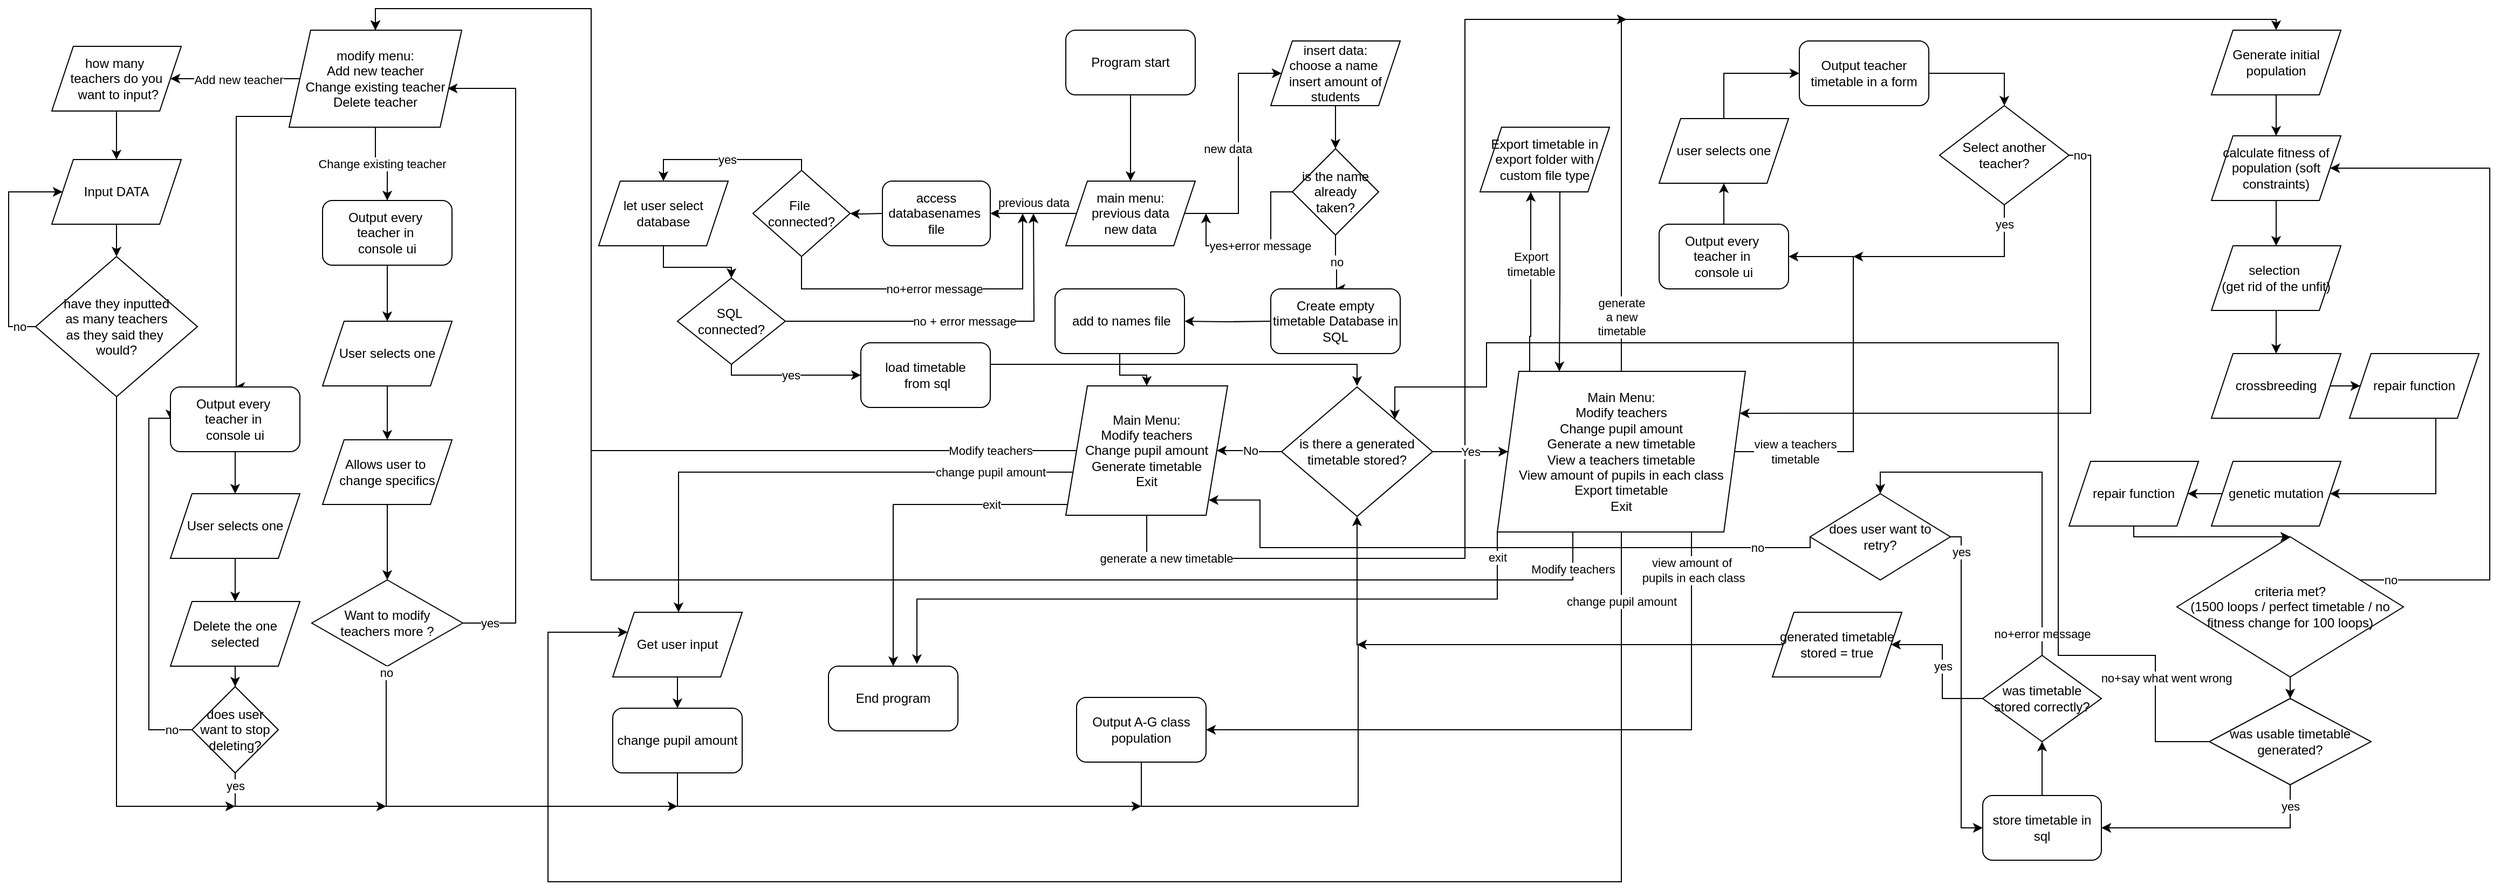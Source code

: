 <mxfile version="28.0.7">
  <diagram name="Page-1" id="5TjFJNbgtK6tRQX0CHqg">
    <mxGraphModel dx="3539" dy="1236" grid="1" gridSize="10" guides="1" tooltips="1" connect="1" arrows="1" fold="1" page="1" pageScale="1" pageWidth="827" pageHeight="1169" math="0" shadow="0">
      <root>
        <mxCell id="0" />
        <mxCell id="1" parent="0" />
        <mxCell id="_rqBkX1GEyzZLxkPlKRW-8" value="" style="edgeStyle=orthogonalEdgeStyle;rounded=0;orthogonalLoop=1;jettySize=auto;html=1;" parent="1" source="qPmPJSWQYSYvyi7kfRVx-1" target="qPmPJSWQYSYvyi7kfRVx-5" edge="1">
          <mxGeometry relative="1" as="geometry" />
        </mxCell>
        <mxCell id="qPmPJSWQYSYvyi7kfRVx-1" value="Program start" style="rounded=1;whiteSpace=wrap;html=1;" parent="1" vertex="1">
          <mxGeometry x="330" y="40" width="120" height="60" as="geometry" />
        </mxCell>
        <mxCell id="qPmPJSWQYSYvyi7kfRVx-8" value="previous data" style="edgeStyle=orthogonalEdgeStyle;rounded=0;orthogonalLoop=1;jettySize=auto;html=1;entryX=1;entryY=0.5;entryDx=0;entryDy=0;" parent="1" source="qPmPJSWQYSYvyi7kfRVx-5" edge="1">
          <mxGeometry y="-10" relative="1" as="geometry">
            <mxPoint as="offset" />
            <mxPoint x="260" y="210" as="targetPoint" />
          </mxGeometry>
        </mxCell>
        <mxCell id="_rqBkX1GEyzZLxkPlKRW-2" value="new data" style="edgeStyle=orthogonalEdgeStyle;rounded=0;orthogonalLoop=1;jettySize=auto;html=1;" parent="1" source="qPmPJSWQYSYvyi7kfRVx-5" target="_rqBkX1GEyzZLxkPlKRW-1" edge="1">
          <mxGeometry y="10" relative="1" as="geometry">
            <mxPoint as="offset" />
            <Array as="points">
              <mxPoint x="490" y="210" />
              <mxPoint x="490" y="80" />
            </Array>
          </mxGeometry>
        </mxCell>
        <mxCell id="qPmPJSWQYSYvyi7kfRVx-5" value="main menu:&lt;br&gt;previous data&lt;br&gt;new data" style="shape=parallelogram;perimeter=parallelogramPerimeter;whiteSpace=wrap;html=1;fixedSize=1;" parent="1" vertex="1">
          <mxGeometry x="330" y="180" width="120" height="60" as="geometry" />
        </mxCell>
        <mxCell id="qPmPJSWQYSYvyi7kfRVx-10" value="" style="edgeStyle=orthogonalEdgeStyle;rounded=0;orthogonalLoop=1;jettySize=auto;html=1;" parent="1" source="qPmPJSWQYSYvyi7kfRVx-7" target="qPmPJSWQYSYvyi7kfRVx-9" edge="1">
          <mxGeometry relative="1" as="geometry" />
        </mxCell>
        <mxCell id="qPmPJSWQYSYvyi7kfRVx-7" value="&lt;div&gt;let user select database&lt;/div&gt;" style="shape=parallelogram;perimeter=parallelogramPerimeter;whiteSpace=wrap;html=1;fixedSize=1;" parent="1" vertex="1">
          <mxGeometry x="-103" y="180" width="120" height="60" as="geometry" />
        </mxCell>
        <mxCell id="qPmPJSWQYSYvyi7kfRVx-16" value="no + error message" style="edgeStyle=orthogonalEdgeStyle;rounded=0;orthogonalLoop=1;jettySize=auto;html=1;" parent="1" source="qPmPJSWQYSYvyi7kfRVx-9" edge="1">
          <mxGeometry relative="1" as="geometry">
            <mxPoint x="300" y="210" as="targetPoint" />
          </mxGeometry>
        </mxCell>
        <mxCell id="qPmPJSWQYSYvyi7kfRVx-18" value="yes" style="edgeStyle=orthogonalEdgeStyle;rounded=0;orthogonalLoop=1;jettySize=auto;html=1;entryX=0;entryY=0.5;entryDx=0;entryDy=0;" parent="1" source="qPmPJSWQYSYvyi7kfRVx-9" target="_rqBkX1GEyzZLxkPlKRW-16" edge="1">
          <mxGeometry relative="1" as="geometry">
            <mxPoint x="-43" y="382" as="targetPoint" />
            <Array as="points">
              <mxPoint x="20" y="360" />
            </Array>
          </mxGeometry>
        </mxCell>
        <mxCell id="qPmPJSWQYSYvyi7kfRVx-9" value="SQL&amp;nbsp;&lt;div&gt;connected?&lt;/div&gt;" style="rhombus;whiteSpace=wrap;html=1;" parent="1" vertex="1">
          <mxGeometry x="-30" y="270" width="100" height="80" as="geometry" />
        </mxCell>
        <mxCell id="_rqBkX1GEyzZLxkPlKRW-7" style="edgeStyle=orthogonalEdgeStyle;rounded=0;orthogonalLoop=1;jettySize=auto;html=1;exitX=1;exitY=0.5;exitDx=0;exitDy=0;" parent="1" source="_rqBkX1GEyzZLxkPlKRW-16" edge="1">
          <mxGeometry relative="1" as="geometry">
            <mxPoint x="250" y="412" as="sourcePoint" />
            <mxPoint x="600" y="370" as="targetPoint" />
            <Array as="points">
              <mxPoint x="260" y="350" />
              <mxPoint x="600" y="350" />
            </Array>
          </mxGeometry>
        </mxCell>
        <mxCell id="_rqBkX1GEyzZLxkPlKRW-4" value="no" style="edgeStyle=orthogonalEdgeStyle;rounded=0;orthogonalLoop=1;jettySize=auto;html=1;entryX=0.5;entryY=0;entryDx=0;entryDy=0;" parent="1" source="e7MBx-RKfeoT1PmBK_qc-9" target="_rqBkX1GEyzZLxkPlKRW-13" edge="1">
          <mxGeometry relative="1" as="geometry">
            <mxPoint x="580" y="270" as="targetPoint" />
            <Array as="points">
              <mxPoint x="580" y="250" />
              <mxPoint x="581" y="280" />
            </Array>
          </mxGeometry>
        </mxCell>
        <mxCell id="_rqBkX1GEyzZLxkPlKRW-1" value="&lt;div&gt;insert data:&lt;/div&gt;choose a name&lt;span style=&quot;background-color: transparent; color: light-dark(rgb(0, 0, 0), rgb(255, 255, 255));&quot;&gt;&amp;nbsp;&lt;/span&gt;&lt;div&gt;&lt;span style=&quot;background-color: transparent; color: light-dark(rgb(0, 0, 0), rgb(255, 255, 255));&quot;&gt;insert amount of students&lt;/span&gt;&lt;/div&gt;" style="shape=parallelogram;perimeter=parallelogramPerimeter;whiteSpace=wrap;html=1;fixedSize=1;" parent="1" vertex="1">
          <mxGeometry x="520" y="50" width="120" height="60" as="geometry" />
        </mxCell>
        <mxCell id="_rqBkX1GEyzZLxkPlKRW-6" style="edgeStyle=orthogonalEdgeStyle;rounded=0;orthogonalLoop=1;jettySize=auto;html=1;entryX=0.5;entryY=0;entryDx=0;entryDy=0;" parent="1" source="e7MBx-RKfeoT1PmBK_qc-12" target="_rqBkX1GEyzZLxkPlKRW-5" edge="1">
          <mxGeometry relative="1" as="geometry">
            <mxPoint x="520" y="310" as="sourcePoint" />
          </mxGeometry>
        </mxCell>
        <mxCell id="QJsNYXhnwNITKUMt3Eq2-2" value="generate a new timetable" style="edgeStyle=orthogonalEdgeStyle;rounded=0;orthogonalLoop=1;jettySize=auto;html=1;" parent="1" source="_rqBkX1GEyzZLxkPlKRW-5" edge="1">
          <mxGeometry x="-0.882" relative="1" as="geometry">
            <Array as="points">
              <mxPoint x="405" y="530" />
              <mxPoint x="700" y="530" />
              <mxPoint x="700" y="30" />
            </Array>
            <mxPoint as="offset" />
            <mxPoint x="850" y="30" as="targetPoint" />
          </mxGeometry>
        </mxCell>
        <mxCell id="QJsNYXhnwNITKUMt3Eq2-20" value="exit" style="edgeStyle=orthogonalEdgeStyle;rounded=0;orthogonalLoop=1;jettySize=auto;html=1;entryX=0.5;entryY=0;entryDx=0;entryDy=0;" parent="1" source="_rqBkX1GEyzZLxkPlKRW-5" target="QJsNYXhnwNITKUMt3Eq2-19" edge="1">
          <mxGeometry x="-0.548" relative="1" as="geometry">
            <Array as="points">
              <mxPoint x="170" y="480" />
            </Array>
            <mxPoint as="offset" />
          </mxGeometry>
        </mxCell>
        <mxCell id="V8lAPqID9X0f5ABY0hI3-2" value="Modify teachers" style="edgeStyle=orthogonalEdgeStyle;rounded=0;orthogonalLoop=1;jettySize=auto;html=1;entryX=0.5;entryY=0;entryDx=0;entryDy=0;" parent="1" source="_rqBkX1GEyzZLxkPlKRW-5" target="V8lAPqID9X0f5ABY0hI3-1" edge="1">
          <mxGeometry x="-0.852" relative="1" as="geometry">
            <Array as="points">
              <mxPoint x="-110" y="430" />
              <mxPoint x="-110" y="20" />
              <mxPoint x="-310" y="20" />
            </Array>
            <mxPoint as="offset" />
          </mxGeometry>
        </mxCell>
        <mxCell id="9dXRt_jeTQlMgvSYc37Z-23" value="change pupil amount" style="edgeStyle=orthogonalEdgeStyle;rounded=0;orthogonalLoop=1;jettySize=auto;html=1;" edge="1" parent="1" source="_rqBkX1GEyzZLxkPlKRW-5" target="9dXRt_jeTQlMgvSYc37Z-24">
          <mxGeometry x="-0.691" relative="1" as="geometry">
            <mxPoint x="-30" y="610" as="targetPoint" />
            <Array as="points">
              <mxPoint x="-29" y="450" />
            </Array>
            <mxPoint as="offset" />
          </mxGeometry>
        </mxCell>
        <mxCell id="_rqBkX1GEyzZLxkPlKRW-5" value="Main Menu:&lt;br&gt;&lt;div&gt;&lt;span style=&quot;background-color: transparent; color: light-dark(rgb(0, 0, 0), rgb(255, 255, 255));&quot;&gt;Modify&amp;nbsp;&lt;/span&gt;teachers&lt;/div&gt;&lt;div&gt;&lt;span style=&quot;background-color: transparent; color: light-dark(rgb(0, 0, 0), rgb(255, 255, 255));&quot;&gt;Change pupil amount&lt;/span&gt;&lt;/div&gt;&lt;div&gt;&lt;div&gt;Generate timetable&lt;/div&gt;&lt;/div&gt;&lt;div&gt;Exit&lt;/div&gt;" style="shape=parallelogram;perimeter=parallelogramPerimeter;whiteSpace=wrap;html=1;fixedSize=1;" parent="1" vertex="1">
          <mxGeometry x="330" y="370" width="150" height="120" as="geometry" />
        </mxCell>
        <mxCell id="_rqBkX1GEyzZLxkPlKRW-10" value="No" style="edgeStyle=orthogonalEdgeStyle;rounded=0;orthogonalLoop=1;jettySize=auto;html=1;" parent="1" source="_rqBkX1GEyzZLxkPlKRW-9" target="_rqBkX1GEyzZLxkPlKRW-5" edge="1">
          <mxGeometry relative="1" as="geometry" />
        </mxCell>
        <mxCell id="_rqBkX1GEyzZLxkPlKRW-12" value="Yes" style="edgeStyle=orthogonalEdgeStyle;rounded=0;orthogonalLoop=1;jettySize=auto;html=1;" parent="1" source="_rqBkX1GEyzZLxkPlKRW-9" target="_rqBkX1GEyzZLxkPlKRW-11" edge="1">
          <mxGeometry relative="1" as="geometry" />
        </mxCell>
        <mxCell id="_rqBkX1GEyzZLxkPlKRW-9" value="is there a generated timetable stored?" style="rhombus;whiteSpace=wrap;html=1;" parent="1" vertex="1">
          <mxGeometry x="530" y="371" width="140" height="120" as="geometry" />
        </mxCell>
        <mxCell id="QJsNYXhnwNITKUMt3Eq2-1" value="generate&lt;div&gt;&amp;nbsp;a new&amp;nbsp;&lt;/div&gt;&lt;div&gt;timetable&lt;/div&gt;" style="edgeStyle=orthogonalEdgeStyle;rounded=0;orthogonalLoop=1;jettySize=auto;html=1;entryX=0.5;entryY=0;entryDx=0;entryDy=0;" parent="1" source="_rqBkX1GEyzZLxkPlKRW-11" target="fO54vMzoq-XSmd5Qjlf1-3" edge="1">
          <mxGeometry x="-0.89" relative="1" as="geometry">
            <Array as="points">
              <mxPoint x="845" y="30" />
              <mxPoint x="1452" y="30" />
            </Array>
            <mxPoint y="1" as="offset" />
            <mxPoint x="1570" y="20" as="targetPoint" />
          </mxGeometry>
        </mxCell>
        <mxCell id="V8lAPqID9X0f5ABY0hI3-3" value="Modify teachers" style="edgeStyle=orthogonalEdgeStyle;rounded=0;orthogonalLoop=1;jettySize=auto;html=1;entryX=0.5;entryY=0;entryDx=0;entryDy=0;" parent="1" source="_rqBkX1GEyzZLxkPlKRW-11" target="V8lAPqID9X0f5ABY0hI3-1" edge="1">
          <mxGeometry x="-0.96" relative="1" as="geometry">
            <Array as="points">
              <mxPoint x="800" y="550" />
              <mxPoint x="-110" y="550" />
              <mxPoint x="-110" y="20" />
              <mxPoint x="-310" y="20" />
            </Array>
            <mxPoint as="offset" />
          </mxGeometry>
        </mxCell>
        <mxCell id="9dXRt_jeTQlMgvSYc37Z-30" value="view a teachers&lt;div&gt;timetable&lt;/div&gt;" style="edgeStyle=orthogonalEdgeStyle;rounded=0;orthogonalLoop=1;jettySize=auto;html=1;entryX=1;entryY=0.5;entryDx=0;entryDy=0;" edge="1" parent="1" source="_rqBkX1GEyzZLxkPlKRW-11" target="9dXRt_jeTQlMgvSYc37Z-36">
          <mxGeometry x="-0.685" relative="1" as="geometry">
            <mxPoint x="990" y="251" as="targetPoint" />
            <Array as="points">
              <mxPoint x="1060" y="431" />
              <mxPoint x="1060" y="250" />
            </Array>
            <mxPoint as="offset" />
          </mxGeometry>
        </mxCell>
        <mxCell id="9dXRt_jeTQlMgvSYc37Z-47" value="view amount of&lt;div&gt;&amp;nbsp;pupils in each class&lt;/div&gt;" style="edgeStyle=orthogonalEdgeStyle;rounded=0;orthogonalLoop=1;jettySize=auto;html=1;entryX=1;entryY=0.5;entryDx=0;entryDy=0;" edge="1" parent="1" source="_rqBkX1GEyzZLxkPlKRW-11" target="9dXRt_jeTQlMgvSYc37Z-48">
          <mxGeometry x="-0.891" relative="1" as="geometry">
            <mxPoint x="400" y="670" as="targetPoint" />
            <Array as="points">
              <mxPoint x="910" y="689" />
            </Array>
            <mxPoint y="1" as="offset" />
          </mxGeometry>
        </mxCell>
        <mxCell id="9dXRt_jeTQlMgvSYc37Z-54" value="Export&lt;div&gt;timetable&lt;/div&gt;" style="edgeStyle=orthogonalEdgeStyle;rounded=0;orthogonalLoop=1;jettySize=auto;html=1;" edge="1" parent="1" source="_rqBkX1GEyzZLxkPlKRW-11" target="9dXRt_jeTQlMgvSYc37Z-55">
          <mxGeometry x="0.216" relative="1" as="geometry">
            <mxPoint x="760" y="290" as="targetPoint" />
            <Array as="points">
              <mxPoint x="760" y="324" />
              <mxPoint x="761" y="290" />
            </Array>
            <mxPoint y="1" as="offset" />
          </mxGeometry>
        </mxCell>
        <mxCell id="_rqBkX1GEyzZLxkPlKRW-11" value="Main Menu:&lt;br&gt;&lt;div&gt;&lt;span style=&quot;background-color: transparent; color: light-dark(rgb(0, 0, 0), rgb(255, 255, 255));&quot;&gt;Modify&amp;nbsp;&lt;/span&gt;teachers&lt;/div&gt;&lt;div&gt;Change pupil amount&lt;/div&gt;&lt;div&gt;Generate a new timetable&lt;/div&gt;&lt;div&gt;View a teachers timetable&lt;/div&gt;&lt;div&gt;View amount of pupils in each class&lt;/div&gt;&lt;div&gt;&lt;div&gt;Export timetable&lt;/div&gt;&lt;div&gt;&lt;span style=&quot;background-color: transparent; color: light-dark(rgb(0, 0, 0), rgb(255, 255, 255));&quot;&gt;Exit&lt;/span&gt;&lt;/div&gt;&lt;/div&gt;" style="shape=parallelogram;perimeter=parallelogramPerimeter;whiteSpace=wrap;html=1;fixedSize=1;" parent="1" vertex="1">
          <mxGeometry x="730" y="356.5" width="230" height="149" as="geometry" />
        </mxCell>
        <mxCell id="_rqBkX1GEyzZLxkPlKRW-13" value="&lt;div&gt;Create empty timetable Database in SQL&lt;/div&gt;" style="rounded=1;whiteSpace=wrap;html=1;" parent="1" vertex="1">
          <mxGeometry x="520" y="280" width="120" height="60" as="geometry" />
        </mxCell>
        <mxCell id="_rqBkX1GEyzZLxkPlKRW-16" value="&lt;div&gt;load timetable&lt;/div&gt;&lt;div&gt;&amp;nbsp;from sql&lt;/div&gt;" style="rounded=1;whiteSpace=wrap;html=1;" parent="1" vertex="1">
          <mxGeometry x="140" y="330" width="120" height="60" as="geometry" />
        </mxCell>
        <mxCell id="fO54vMzoq-XSmd5Qjlf1-5" value="" style="edgeStyle=orthogonalEdgeStyle;rounded=0;orthogonalLoop=1;jettySize=auto;html=1;" parent="1" source="fO54vMzoq-XSmd5Qjlf1-3" target="fO54vMzoq-XSmd5Qjlf1-4" edge="1">
          <mxGeometry relative="1" as="geometry" />
        </mxCell>
        <mxCell id="fO54vMzoq-XSmd5Qjlf1-3" value="Generate initial population" style="shape=parallelogram;perimeter=parallelogramPerimeter;whiteSpace=wrap;html=1;fixedSize=1;" parent="1" vertex="1">
          <mxGeometry x="1392" y="40" width="120" height="60" as="geometry" />
        </mxCell>
        <mxCell id="fO54vMzoq-XSmd5Qjlf1-7" value="" style="edgeStyle=orthogonalEdgeStyle;rounded=0;orthogonalLoop=1;jettySize=auto;html=1;" parent="1" source="fO54vMzoq-XSmd5Qjlf1-4" target="fO54vMzoq-XSmd5Qjlf1-6" edge="1">
          <mxGeometry relative="1" as="geometry" />
        </mxCell>
        <mxCell id="fO54vMzoq-XSmd5Qjlf1-4" value="calculate fitness of population (soft constraints)" style="shape=parallelogram;perimeter=parallelogramPerimeter;whiteSpace=wrap;html=1;fixedSize=1;" parent="1" vertex="1">
          <mxGeometry x="1392" y="138" width="120" height="60" as="geometry" />
        </mxCell>
        <mxCell id="fO54vMzoq-XSmd5Qjlf1-9" value="" style="edgeStyle=orthogonalEdgeStyle;rounded=0;orthogonalLoop=1;jettySize=auto;html=1;" parent="1" source="fO54vMzoq-XSmd5Qjlf1-6" target="fO54vMzoq-XSmd5Qjlf1-8" edge="1">
          <mxGeometry relative="1" as="geometry" />
        </mxCell>
        <mxCell id="fO54vMzoq-XSmd5Qjlf1-6" value="selection&amp;nbsp;&lt;div&gt;(get rid of the unfit)&lt;/div&gt;" style="shape=parallelogram;perimeter=parallelogramPerimeter;whiteSpace=wrap;html=1;fixedSize=1;" parent="1" vertex="1">
          <mxGeometry x="1392" y="240" width="120" height="60" as="geometry" />
        </mxCell>
        <mxCell id="yWH5YEIk07C5A7a1uGac-2" value="" style="edgeStyle=orthogonalEdgeStyle;rounded=0;orthogonalLoop=1;jettySize=auto;html=1;" parent="1" source="fO54vMzoq-XSmd5Qjlf1-8" target="yWH5YEIk07C5A7a1uGac-1" edge="1">
          <mxGeometry relative="1" as="geometry" />
        </mxCell>
        <mxCell id="fO54vMzoq-XSmd5Qjlf1-8" value="crossbreeding" style="shape=parallelogram;perimeter=parallelogramPerimeter;whiteSpace=wrap;html=1;fixedSize=1;" parent="1" vertex="1">
          <mxGeometry x="1392" y="340" width="120" height="60" as="geometry" />
        </mxCell>
        <mxCell id="yWH5YEIk07C5A7a1uGac-6" style="edgeStyle=orthogonalEdgeStyle;rounded=0;orthogonalLoop=1;jettySize=auto;html=1;entryX=1;entryY=0.5;entryDx=0;entryDy=0;" parent="1" source="yWH5YEIk07C5A7a1uGac-1" target="yWH5YEIk07C5A7a1uGac-3" edge="1">
          <mxGeometry relative="1" as="geometry">
            <Array as="points">
              <mxPoint x="1600" y="470" />
            </Array>
          </mxGeometry>
        </mxCell>
        <mxCell id="yWH5YEIk07C5A7a1uGac-1" value="repair function" style="shape=parallelogram;perimeter=parallelogramPerimeter;whiteSpace=wrap;html=1;fixedSize=1;" parent="1" vertex="1">
          <mxGeometry x="1520" y="340" width="120" height="60" as="geometry" />
        </mxCell>
        <mxCell id="yWH5YEIk07C5A7a1uGac-8" value="" style="edgeStyle=orthogonalEdgeStyle;rounded=0;orthogonalLoop=1;jettySize=auto;html=1;" parent="1" source="yWH5YEIk07C5A7a1uGac-3" target="yWH5YEIk07C5A7a1uGac-7" edge="1">
          <mxGeometry relative="1" as="geometry" />
        </mxCell>
        <mxCell id="yWH5YEIk07C5A7a1uGac-3" value="genetic mutation" style="shape=parallelogram;perimeter=parallelogramPerimeter;whiteSpace=wrap;html=1;fixedSize=1;" parent="1" vertex="1">
          <mxGeometry x="1392" y="440" width="120" height="60" as="geometry" />
        </mxCell>
        <mxCell id="yWH5YEIk07C5A7a1uGac-10" style="edgeStyle=orthogonalEdgeStyle;rounded=0;orthogonalLoop=1;jettySize=auto;html=1;entryX=0.5;entryY=0;entryDx=0;entryDy=0;" parent="1" source="yWH5YEIk07C5A7a1uGac-7" target="yWH5YEIk07C5A7a1uGac-9" edge="1">
          <mxGeometry relative="1" as="geometry">
            <Array as="points">
              <mxPoint x="1320" y="510" />
            </Array>
          </mxGeometry>
        </mxCell>
        <mxCell id="yWH5YEIk07C5A7a1uGac-7" value="repair function" style="shape=parallelogram;perimeter=parallelogramPerimeter;whiteSpace=wrap;html=1;fixedSize=1;" parent="1" vertex="1">
          <mxGeometry x="1260" y="440" width="120" height="60" as="geometry" />
        </mxCell>
        <mxCell id="yWH5YEIk07C5A7a1uGac-11" value="no" style="edgeStyle=orthogonalEdgeStyle;rounded=0;orthogonalLoop=1;jettySize=auto;html=1;entryX=1;entryY=0.5;entryDx=0;entryDy=0;" parent="1" source="yWH5YEIk07C5A7a1uGac-9" target="fO54vMzoq-XSmd5Qjlf1-4" edge="1">
          <mxGeometry x="-0.912" relative="1" as="geometry">
            <mxPoint x="1580" y="180" as="targetPoint" />
            <Array as="points">
              <mxPoint x="1650" y="550" />
              <mxPoint x="1650" y="168" />
            </Array>
            <mxPoint as="offset" />
          </mxGeometry>
        </mxCell>
        <mxCell id="e7MBx-RKfeoT1PmBK_qc-15" value="" style="edgeStyle=orthogonalEdgeStyle;rounded=0;orthogonalLoop=1;jettySize=auto;html=1;" parent="1" source="yWH5YEIk07C5A7a1uGac-9" target="e7MBx-RKfeoT1PmBK_qc-14" edge="1">
          <mxGeometry relative="1" as="geometry" />
        </mxCell>
        <mxCell id="yWH5YEIk07C5A7a1uGac-9" value="criteria met?&lt;div&gt;(1500 loops / perfect timetable / no fitness change for 100 loops)&lt;/div&gt;" style="rhombus;whiteSpace=wrap;html=1;" parent="1" vertex="1">
          <mxGeometry x="1360" y="510" width="210" height="130" as="geometry" />
        </mxCell>
        <mxCell id="QJsNYXhnwNITKUMt3Eq2-6" value="" style="edgeStyle=orthogonalEdgeStyle;rounded=0;orthogonalLoop=1;jettySize=auto;html=1;exitX=0.5;exitY=0;exitDx=0;exitDy=0;" parent="1" source="e7MBx-RKfeoT1PmBK_qc-21" target="QJsNYXhnwNITKUMt3Eq2-5" edge="1">
          <mxGeometry relative="1" as="geometry">
            <mxPoint x="1235" y="750" as="sourcePoint" />
          </mxGeometry>
        </mxCell>
        <mxCell id="QJsNYXhnwNITKUMt3Eq2-10" value="yes" style="edgeStyle=orthogonalEdgeStyle;rounded=0;orthogonalLoop=1;jettySize=auto;html=1;" parent="1" source="QJsNYXhnwNITKUMt3Eq2-5" target="QJsNYXhnwNITKUMt3Eq2-9" edge="1">
          <mxGeometry relative="1" as="geometry" />
        </mxCell>
        <mxCell id="QJsNYXhnwNITKUMt3Eq2-17" value="no+error message" style="edgeStyle=orthogonalEdgeStyle;rounded=0;orthogonalLoop=1;jettySize=auto;html=1;entryX=0.5;entryY=0;entryDx=0;entryDy=0;" parent="1" source="QJsNYXhnwNITKUMt3Eq2-5" target="QJsNYXhnwNITKUMt3Eq2-13" edge="1">
          <mxGeometry x="-0.882" relative="1" as="geometry">
            <Array as="points">
              <mxPoint x="1235" y="450" />
              <mxPoint x="1085" y="450" />
            </Array>
            <mxPoint as="offset" />
          </mxGeometry>
        </mxCell>
        <mxCell id="QJsNYXhnwNITKUMt3Eq2-5" value="was timetable stored correctly?" style="rhombus;whiteSpace=wrap;html=1;" parent="1" vertex="1">
          <mxGeometry x="1180" y="620" width="110" height="80" as="geometry" />
        </mxCell>
        <mxCell id="QJsNYXhnwNITKUMt3Eq2-11" style="edgeStyle=orthogonalEdgeStyle;rounded=0;orthogonalLoop=1;jettySize=auto;html=1;entryX=0.5;entryY=1;entryDx=0;entryDy=0;" parent="1" source="QJsNYXhnwNITKUMt3Eq2-9" target="_rqBkX1GEyzZLxkPlKRW-9" edge="1">
          <mxGeometry relative="1" as="geometry" />
        </mxCell>
        <mxCell id="QJsNYXhnwNITKUMt3Eq2-9" value="generated timetable stored = true" style="shape=parallelogram;perimeter=parallelogramPerimeter;whiteSpace=wrap;html=1;fixedSize=1;" parent="1" vertex="1">
          <mxGeometry x="985" y="580" width="120" height="60" as="geometry" />
        </mxCell>
        <mxCell id="QJsNYXhnwNITKUMt3Eq2-13" value="does user want to retry?" style="rhombus;whiteSpace=wrap;html=1;" parent="1" vertex="1">
          <mxGeometry x="1020" y="470" width="130" height="80" as="geometry" />
        </mxCell>
        <mxCell id="QJsNYXhnwNITKUMt3Eq2-15" value="yes" style="edgeStyle=orthogonalEdgeStyle;rounded=0;orthogonalLoop=1;jettySize=auto;html=1;entryX=0;entryY=0.5;entryDx=0;entryDy=0;" parent="1" source="QJsNYXhnwNITKUMt3Eq2-13" target="e7MBx-RKfeoT1PmBK_qc-21" edge="1">
          <mxGeometry x="-0.841" relative="1" as="geometry">
            <Array as="points">
              <mxPoint x="1160" y="510" />
              <mxPoint x="1160" y="780" />
            </Array>
            <mxPoint as="offset" />
            <mxPoint x="1185" y="780" as="targetPoint" />
          </mxGeometry>
        </mxCell>
        <mxCell id="QJsNYXhnwNITKUMt3Eq2-18" value="no" style="edgeStyle=orthogonalEdgeStyle;rounded=0;orthogonalLoop=1;jettySize=auto;html=1;entryX=1;entryY=1;entryDx=0;entryDy=0;" parent="1" target="_rqBkX1GEyzZLxkPlKRW-5" edge="1">
          <mxGeometry x="-0.806" relative="1" as="geometry">
            <mxPoint x="1020" y="510" as="sourcePoint" />
            <mxPoint x="460.0" y="466.0" as="targetPoint" />
            <Array as="points">
              <mxPoint x="1020" y="520" />
              <mxPoint x="510" y="520" />
              <mxPoint x="510" y="476" />
            </Array>
            <mxPoint as="offset" />
          </mxGeometry>
        </mxCell>
        <mxCell id="QJsNYXhnwNITKUMt3Eq2-19" value="End program" style="rounded=1;whiteSpace=wrap;html=1;" parent="1" vertex="1">
          <mxGeometry x="110" y="630" width="120" height="60" as="geometry" />
        </mxCell>
        <mxCell id="QJsNYXhnwNITKUMt3Eq2-21" value="exit" style="edgeStyle=orthogonalEdgeStyle;rounded=0;orthogonalLoop=1;jettySize=auto;html=1;entryX=0.683;entryY=-0.033;entryDx=0;entryDy=0;entryPerimeter=0;exitX=0;exitY=1;exitDx=0;exitDy=0;" parent="1" source="_rqBkX1GEyzZLxkPlKRW-11" target="QJsNYXhnwNITKUMt3Eq2-19" edge="1">
          <mxGeometry x="-0.931" relative="1" as="geometry">
            <mxPoint as="offset" />
          </mxGeometry>
        </mxCell>
        <mxCell id="e7MBx-RKfeoT1PmBK_qc-3" value="" style="edgeStyle=orthogonalEdgeStyle;rounded=0;orthogonalLoop=1;jettySize=auto;html=1;" parent="1" target="e7MBx-RKfeoT1PmBK_qc-2" edge="1">
          <mxGeometry relative="1" as="geometry">
            <mxPoint x="160" y="210" as="sourcePoint" />
          </mxGeometry>
        </mxCell>
        <mxCell id="e7MBx-RKfeoT1PmBK_qc-4" value="yes" style="edgeStyle=orthogonalEdgeStyle;rounded=0;orthogonalLoop=1;jettySize=auto;html=1;entryX=0.5;entryY=0;entryDx=0;entryDy=0;" parent="1" source="e7MBx-RKfeoT1PmBK_qc-2" target="qPmPJSWQYSYvyi7kfRVx-7" edge="1">
          <mxGeometry relative="1" as="geometry">
            <Array as="points">
              <mxPoint x="85" y="160" />
              <mxPoint x="-43" y="160" />
            </Array>
          </mxGeometry>
        </mxCell>
        <mxCell id="e7MBx-RKfeoT1PmBK_qc-5" value="no+error message" style="edgeStyle=orthogonalEdgeStyle;rounded=0;orthogonalLoop=1;jettySize=auto;html=1;" parent="1" source="e7MBx-RKfeoT1PmBK_qc-2" edge="1">
          <mxGeometry relative="1" as="geometry">
            <mxPoint x="290" y="210" as="targetPoint" />
            <Array as="points">
              <mxPoint x="85" y="280" />
              <mxPoint x="290" y="280" />
            </Array>
          </mxGeometry>
        </mxCell>
        <mxCell id="e7MBx-RKfeoT1PmBK_qc-2" value="File&amp;nbsp;&lt;div&gt;connected?&lt;/div&gt;" style="rhombus;whiteSpace=wrap;html=1;" parent="1" vertex="1">
          <mxGeometry x="40" y="170" width="90" height="80" as="geometry" />
        </mxCell>
        <mxCell id="e7MBx-RKfeoT1PmBK_qc-8" value="access databasenames&amp;nbsp;&lt;div&gt;file&lt;/div&gt;" style="rounded=1;whiteSpace=wrap;html=1;" parent="1" vertex="1">
          <mxGeometry x="160" y="180" width="100" height="60" as="geometry" />
        </mxCell>
        <mxCell id="e7MBx-RKfeoT1PmBK_qc-10" value="" style="edgeStyle=orthogonalEdgeStyle;rounded=0;orthogonalLoop=1;jettySize=auto;html=1;" parent="1" source="_rqBkX1GEyzZLxkPlKRW-1" target="e7MBx-RKfeoT1PmBK_qc-9" edge="1">
          <mxGeometry relative="1" as="geometry">
            <mxPoint x="580" y="270" as="targetPoint" />
            <mxPoint x="580" y="110" as="sourcePoint" />
          </mxGeometry>
        </mxCell>
        <mxCell id="e7MBx-RKfeoT1PmBK_qc-11" value="yes+error message" style="edgeStyle=orthogonalEdgeStyle;rounded=0;orthogonalLoop=1;jettySize=auto;html=1;" parent="1" source="e7MBx-RKfeoT1PmBK_qc-9" edge="1">
          <mxGeometry relative="1" as="geometry">
            <mxPoint x="460" y="210" as="targetPoint" />
            <Array as="points">
              <mxPoint x="520" y="190" />
              <mxPoint x="520" y="240" />
              <mxPoint x="460" y="240" />
            </Array>
          </mxGeometry>
        </mxCell>
        <mxCell id="e7MBx-RKfeoT1PmBK_qc-9" value="is the name already taken?" style="rhombus;whiteSpace=wrap;html=1;" parent="1" vertex="1">
          <mxGeometry x="540" y="150" width="80" height="80" as="geometry" />
        </mxCell>
        <mxCell id="e7MBx-RKfeoT1PmBK_qc-13" value="" style="edgeStyle=orthogonalEdgeStyle;rounded=0;orthogonalLoop=1;jettySize=auto;html=1;entryX=1;entryY=0.5;entryDx=0;entryDy=0;" parent="1" target="e7MBx-RKfeoT1PmBK_qc-12" edge="1">
          <mxGeometry relative="1" as="geometry">
            <mxPoint x="520" y="310" as="sourcePoint" />
            <mxPoint x="405" y="370" as="targetPoint" />
          </mxGeometry>
        </mxCell>
        <mxCell id="e7MBx-RKfeoT1PmBK_qc-12" value="&amp;nbsp;add to names file" style="rounded=1;whiteSpace=wrap;html=1;" parent="1" vertex="1">
          <mxGeometry x="320" y="280" width="120" height="60" as="geometry" />
        </mxCell>
        <mxCell id="e7MBx-RKfeoT1PmBK_qc-16" value="yes" style="edgeStyle=orthogonalEdgeStyle;rounded=0;orthogonalLoop=1;jettySize=auto;html=1;entryX=1;entryY=0.5;entryDx=0;entryDy=0;" parent="1" source="e7MBx-RKfeoT1PmBK_qc-14" target="e7MBx-RKfeoT1PmBK_qc-21" edge="1">
          <mxGeometry x="-0.818" relative="1" as="geometry">
            <mxPoint x="1285" y="780" as="targetPoint" />
            <Array as="points">
              <mxPoint x="1465" y="780" />
            </Array>
            <mxPoint as="offset" />
          </mxGeometry>
        </mxCell>
        <mxCell id="e7MBx-RKfeoT1PmBK_qc-17" style="edgeStyle=orthogonalEdgeStyle;rounded=0;orthogonalLoop=1;jettySize=auto;html=1;entryX=1;entryY=0;entryDx=0;entryDy=0;" parent="1" source="e7MBx-RKfeoT1PmBK_qc-14" target="_rqBkX1GEyzZLxkPlKRW-9" edge="1">
          <mxGeometry relative="1" as="geometry">
            <mxPoint x="952" y="420" as="targetPoint" />
            <Array as="points">
              <mxPoint x="1340" y="700" />
              <mxPoint x="1340" y="620" />
              <mxPoint x="1250" y="620" />
              <mxPoint x="1250" y="330" />
              <mxPoint x="720" y="330" />
              <mxPoint x="720" y="371" />
              <mxPoint x="635" y="371" />
            </Array>
          </mxGeometry>
        </mxCell>
        <mxCell id="e7MBx-RKfeoT1PmBK_qc-20" value="no+say what went wrong" style="edgeLabel;html=1;align=center;verticalAlign=middle;resizable=0;points=[];" parent="e7MBx-RKfeoT1PmBK_qc-17" vertex="1" connectable="0">
          <mxGeometry x="-0.804" y="2" relative="1" as="geometry">
            <mxPoint x="12" y="8" as="offset" />
          </mxGeometry>
        </mxCell>
        <mxCell id="e7MBx-RKfeoT1PmBK_qc-14" value="was usable timetable generated?" style="rhombus;whiteSpace=wrap;html=1;" parent="1" vertex="1">
          <mxGeometry x="1390" y="660" width="150" height="80" as="geometry" />
        </mxCell>
        <mxCell id="e7MBx-RKfeoT1PmBK_qc-21" value="store timetable in sql" style="rounded=1;whiteSpace=wrap;html=1;" parent="1" vertex="1">
          <mxGeometry x="1180" y="750" width="110" height="60" as="geometry" />
        </mxCell>
        <mxCell id="V8lAPqID9X0f5ABY0hI3-5" value="" style="edgeStyle=orthogonalEdgeStyle;rounded=0;orthogonalLoop=1;jettySize=auto;html=1;" parent="1" source="9dXRt_jeTQlMgvSYc37Z-2" target="V8lAPqID9X0f5ABY0hI3-4" edge="1">
          <mxGeometry x="0.429" relative="1" as="geometry">
            <mxPoint as="offset" />
          </mxGeometry>
        </mxCell>
        <mxCell id="V8lAPqID9X0f5ABY0hI3-7" value="Change existing teacher" style="edgeStyle=orthogonalEdgeStyle;rounded=0;orthogonalLoop=1;jettySize=auto;html=1;entryX=0.5;entryY=0;entryDx=0;entryDy=0;" parent="1" source="V8lAPqID9X0f5ABY0hI3-1" target="9dXRt_jeTQlMgvSYc37Z-39" edge="1">
          <mxGeometry relative="1" as="geometry">
            <mxPoint x="-299" y="198" as="targetPoint" />
          </mxGeometry>
        </mxCell>
        <mxCell id="9dXRt_jeTQlMgvSYc37Z-9" style="edgeStyle=orthogonalEdgeStyle;rounded=0;orthogonalLoop=1;jettySize=auto;html=1;entryX=0.5;entryY=0;entryDx=0;entryDy=0;" edge="1" parent="1" source="V8lAPqID9X0f5ABY0hI3-1" target="9dXRt_jeTQlMgvSYc37Z-40">
          <mxGeometry relative="1" as="geometry">
            <mxPoint x="-440" y="371" as="targetPoint" />
            <Array as="points">
              <mxPoint x="-439" y="120" />
            </Array>
          </mxGeometry>
        </mxCell>
        <mxCell id="V8lAPqID9X0f5ABY0hI3-1" value="modify menu:&lt;div&gt;Add new teacher&lt;/div&gt;&lt;div&gt;Change existing teacher&lt;/div&gt;&lt;div&gt;Delete teacher&lt;/div&gt;" style="shape=parallelogram;perimeter=parallelogramPerimeter;whiteSpace=wrap;html=1;fixedSize=1;" parent="1" vertex="1">
          <mxGeometry x="-390" y="40" width="160" height="90" as="geometry" />
        </mxCell>
        <mxCell id="9dXRt_jeTQlMgvSYc37Z-6" style="edgeStyle=orthogonalEdgeStyle;rounded=0;orthogonalLoop=1;jettySize=auto;html=1;entryX=0.5;entryY=0;entryDx=0;entryDy=0;" edge="1" parent="1" source="V8lAPqID9X0f5ABY0hI3-4" target="9dXRt_jeTQlMgvSYc37Z-5">
          <mxGeometry relative="1" as="geometry" />
        </mxCell>
        <mxCell id="V8lAPqID9X0f5ABY0hI3-4" value="&lt;div&gt;&lt;span style=&quot;background-color: transparent; color: light-dark(rgb(0, 0, 0), rgb(255, 255, 255));&quot;&gt;Input DATA&lt;/span&gt;&lt;/div&gt;" style="shape=parallelogram;perimeter=parallelogramPerimeter;whiteSpace=wrap;html=1;fixedSize=1;" parent="1" vertex="1">
          <mxGeometry x="-610" y="160" width="120" height="60" as="geometry" />
        </mxCell>
        <mxCell id="V8lAPqID9X0f5ABY0hI3-9" value="" style="edgeStyle=orthogonalEdgeStyle;rounded=0;orthogonalLoop=1;jettySize=auto;html=1;exitX=0.5;exitY=1;exitDx=0;exitDy=0;" parent="1" source="9dXRt_jeTQlMgvSYc37Z-39" target="V8lAPqID9X0f5ABY0hI3-8" edge="1">
          <mxGeometry relative="1" as="geometry">
            <mxPoint x="-299" y="258" as="sourcePoint" />
          </mxGeometry>
        </mxCell>
        <mxCell id="V8lAPqID9X0f5ABY0hI3-11" value="" style="edgeStyle=orthogonalEdgeStyle;rounded=0;orthogonalLoop=1;jettySize=auto;html=1;" parent="1" source="V8lAPqID9X0f5ABY0hI3-8" target="V8lAPqID9X0f5ABY0hI3-10" edge="1">
          <mxGeometry relative="1" as="geometry" />
        </mxCell>
        <mxCell id="V8lAPqID9X0f5ABY0hI3-8" value="User selects one" style="shape=parallelogram;perimeter=parallelogramPerimeter;whiteSpace=wrap;html=1;fixedSize=1;" parent="1" vertex="1">
          <mxGeometry x="-359" y="310" width="120" height="60" as="geometry" />
        </mxCell>
        <mxCell id="AK8ajXSOmpAV9PA3FUqV-2" value="" style="edgeStyle=orthogonalEdgeStyle;rounded=0;orthogonalLoop=1;jettySize=auto;html=1;entryX=0.5;entryY=0;entryDx=0;entryDy=0;" parent="1" source="V8lAPqID9X0f5ABY0hI3-10" target="AK8ajXSOmpAV9PA3FUqV-1" edge="1">
          <mxGeometry relative="1" as="geometry">
            <mxPoint x="-299" y="550" as="targetPoint" />
          </mxGeometry>
        </mxCell>
        <mxCell id="V8lAPqID9X0f5ABY0hI3-10" value="Allows user to&amp;nbsp;&lt;div&gt;change specifics&lt;/div&gt;" style="shape=parallelogram;perimeter=parallelogramPerimeter;whiteSpace=wrap;html=1;fixedSize=1;" parent="1" vertex="1">
          <mxGeometry x="-359" y="420" width="120" height="60" as="geometry" />
        </mxCell>
        <mxCell id="AK8ajXSOmpAV9PA3FUqV-4" value="yes" style="edgeStyle=orthogonalEdgeStyle;rounded=0;orthogonalLoop=1;jettySize=auto;html=1;entryX=0.919;entryY=0.6;entryDx=0;entryDy=0;entryPerimeter=0;" parent="1" source="AK8ajXSOmpAV9PA3FUqV-1" target="V8lAPqID9X0f5ABY0hI3-1" edge="1">
          <mxGeometry x="-0.92" relative="1" as="geometry">
            <Array as="points">
              <mxPoint x="-180" y="590" />
              <mxPoint x="-180" y="94" />
            </Array>
            <mxPoint as="offset" />
            <mxPoint x="-240" y="90" as="targetPoint" />
          </mxGeometry>
        </mxCell>
        <mxCell id="AK8ajXSOmpAV9PA3FUqV-1" value="Want to modify teachers&amp;nbsp;more ?" style="rhombus;whiteSpace=wrap;html=1;" parent="1" vertex="1">
          <mxGeometry x="-369" y="550" width="140" height="80" as="geometry" />
        </mxCell>
        <mxCell id="9dXRt_jeTQlMgvSYc37Z-1" value="no" style="edgeStyle=orthogonalEdgeStyle;rounded=0;orthogonalLoop=1;jettySize=auto;html=1;exitX=0.5;exitY=1;exitDx=0;exitDy=0;" edge="1" parent="1" source="AK8ajXSOmpAV9PA3FUqV-1">
          <mxGeometry x="-0.964" relative="1" as="geometry">
            <mxPoint x="-30" y="760" as="targetPoint" />
            <Array as="points">
              <mxPoint x="-300" y="630" />
              <mxPoint x="-300" y="760" />
            </Array>
            <mxPoint as="offset" />
          </mxGeometry>
        </mxCell>
        <mxCell id="9dXRt_jeTQlMgvSYc37Z-3" value="" style="edgeStyle=orthogonalEdgeStyle;rounded=0;orthogonalLoop=1;jettySize=auto;html=1;" edge="1" parent="1" source="V8lAPqID9X0f5ABY0hI3-1" target="9dXRt_jeTQlMgvSYc37Z-2">
          <mxGeometry relative="1" as="geometry">
            <mxPoint x="-380" y="85" as="sourcePoint" />
            <mxPoint x="-550" y="220" as="targetPoint" />
          </mxGeometry>
        </mxCell>
        <mxCell id="9dXRt_jeTQlMgvSYc37Z-4" value="Add new teacher" style="edgeLabel;html=1;align=center;verticalAlign=middle;resizable=0;points=[];" vertex="1" connectable="0" parent="9dXRt_jeTQlMgvSYc37Z-3">
          <mxGeometry x="-0.05" y="1" relative="1" as="geometry">
            <mxPoint as="offset" />
          </mxGeometry>
        </mxCell>
        <mxCell id="9dXRt_jeTQlMgvSYc37Z-2" value="how many&amp;nbsp;&lt;div&gt;teachers do you&lt;/div&gt;&lt;div&gt;&amp;nbsp;want to input?&lt;/div&gt;" style="shape=parallelogram;perimeter=parallelogramPerimeter;whiteSpace=wrap;html=1;fixedSize=1;" vertex="1" parent="1">
          <mxGeometry x="-610" y="55" width="120" height="60" as="geometry" />
        </mxCell>
        <mxCell id="9dXRt_jeTQlMgvSYc37Z-7" value="no" style="edgeStyle=orthogonalEdgeStyle;rounded=0;orthogonalLoop=1;jettySize=auto;html=1;entryX=0;entryY=0.5;entryDx=0;entryDy=0;" edge="1" parent="1" source="9dXRt_jeTQlMgvSYc37Z-5" target="V8lAPqID9X0f5ABY0hI3-4">
          <mxGeometry x="-0.85" relative="1" as="geometry">
            <Array as="points">
              <mxPoint x="-650" y="315" />
              <mxPoint x="-650" y="190" />
            </Array>
            <mxPoint as="offset" />
          </mxGeometry>
        </mxCell>
        <mxCell id="9dXRt_jeTQlMgvSYc37Z-8" style="edgeStyle=orthogonalEdgeStyle;rounded=0;orthogonalLoop=1;jettySize=auto;html=1;" edge="1" parent="1" source="9dXRt_jeTQlMgvSYc37Z-5">
          <mxGeometry relative="1" as="geometry">
            <mxPoint x="-440" y="760" as="targetPoint" />
            <Array as="points">
              <mxPoint x="-550" y="760" />
            </Array>
          </mxGeometry>
        </mxCell>
        <mxCell id="9dXRt_jeTQlMgvSYc37Z-5" value="have they inputted&lt;div&gt;&amp;nbsp;as many teachers&amp;nbsp;&lt;div&gt;as they said they&amp;nbsp;&lt;/div&gt;&lt;div&gt;would?&lt;/div&gt;&lt;/div&gt;" style="rhombus;whiteSpace=wrap;html=1;" vertex="1" parent="1">
          <mxGeometry x="-625" y="250" width="150" height="130" as="geometry" />
        </mxCell>
        <mxCell id="9dXRt_jeTQlMgvSYc37Z-12" style="edgeStyle=orthogonalEdgeStyle;rounded=0;orthogonalLoop=1;jettySize=auto;html=1;entryX=0.5;entryY=0;entryDx=0;entryDy=0;exitX=0.5;exitY=1;exitDx=0;exitDy=0;" edge="1" parent="1" source="9dXRt_jeTQlMgvSYc37Z-40" target="9dXRt_jeTQlMgvSYc37Z-11">
          <mxGeometry relative="1" as="geometry">
            <mxPoint x="-440" y="431" as="sourcePoint" />
          </mxGeometry>
        </mxCell>
        <mxCell id="9dXRt_jeTQlMgvSYc37Z-14" value="" style="edgeStyle=orthogonalEdgeStyle;rounded=0;orthogonalLoop=1;jettySize=auto;html=1;" edge="1" parent="1" source="9dXRt_jeTQlMgvSYc37Z-11" target="9dXRt_jeTQlMgvSYc37Z-13">
          <mxGeometry relative="1" as="geometry" />
        </mxCell>
        <mxCell id="9dXRt_jeTQlMgvSYc37Z-11" value="User selects one" style="shape=parallelogram;perimeter=parallelogramPerimeter;whiteSpace=wrap;html=1;fixedSize=1;" vertex="1" parent="1">
          <mxGeometry x="-500" y="470" width="120" height="60" as="geometry" />
        </mxCell>
        <mxCell id="9dXRt_jeTQlMgvSYc37Z-16" value="" style="edgeStyle=orthogonalEdgeStyle;rounded=0;orthogonalLoop=1;jettySize=auto;html=1;" edge="1" parent="1" source="9dXRt_jeTQlMgvSYc37Z-13" target="9dXRt_jeTQlMgvSYc37Z-15">
          <mxGeometry relative="1" as="geometry" />
        </mxCell>
        <mxCell id="9dXRt_jeTQlMgvSYc37Z-13" value="Delete the one selected" style="shape=parallelogram;perimeter=parallelogramPerimeter;whiteSpace=wrap;html=1;fixedSize=1;" vertex="1" parent="1">
          <mxGeometry x="-500" y="570" width="120" height="60" as="geometry" />
        </mxCell>
        <mxCell id="9dXRt_jeTQlMgvSYc37Z-18" value="yes" style="edgeStyle=orthogonalEdgeStyle;rounded=0;orthogonalLoop=1;jettySize=auto;html=1;" edge="1" parent="1" source="9dXRt_jeTQlMgvSYc37Z-15">
          <mxGeometry x="-0.867" relative="1" as="geometry">
            <mxPoint x="-300" y="760" as="targetPoint" />
            <Array as="points">
              <mxPoint x="-440" y="760" />
              <mxPoint x="-399" y="760" />
            </Array>
            <mxPoint as="offset" />
          </mxGeometry>
        </mxCell>
        <mxCell id="9dXRt_jeTQlMgvSYc37Z-15" value="does user want to stop deleting?" style="rhombus;whiteSpace=wrap;html=1;" vertex="1" parent="1">
          <mxGeometry x="-480" y="649" width="80" height="80" as="geometry" />
        </mxCell>
        <mxCell id="9dXRt_jeTQlMgvSYc37Z-19" value="no" style="edgeStyle=orthogonalEdgeStyle;rounded=0;orthogonalLoop=1;jettySize=auto;html=1;entryX=0;entryY=0.5;entryDx=0;entryDy=0;" edge="1" parent="1" source="9dXRt_jeTQlMgvSYc37Z-15" target="9dXRt_jeTQlMgvSYc37Z-40">
          <mxGeometry x="-0.889" relative="1" as="geometry">
            <mxPoint x="-491.96" y="395" as="targetPoint" />
            <Array as="points">
              <mxPoint x="-520" y="689" />
              <mxPoint x="-520" y="400" />
            </Array>
            <mxPoint as="offset" />
          </mxGeometry>
        </mxCell>
        <mxCell id="9dXRt_jeTQlMgvSYc37Z-26" value="" style="edgeStyle=orthogonalEdgeStyle;rounded=0;orthogonalLoop=1;jettySize=auto;html=1;" edge="1" parent="1" source="9dXRt_jeTQlMgvSYc37Z-24" target="9dXRt_jeTQlMgvSYc37Z-25">
          <mxGeometry relative="1" as="geometry" />
        </mxCell>
        <mxCell id="9dXRt_jeTQlMgvSYc37Z-24" value="Get user input" style="shape=parallelogram;perimeter=parallelogramPerimeter;whiteSpace=wrap;html=1;fixedSize=1;" vertex="1" parent="1">
          <mxGeometry x="-90" y="580" width="120" height="60" as="geometry" />
        </mxCell>
        <mxCell id="9dXRt_jeTQlMgvSYc37Z-27" style="edgeStyle=orthogonalEdgeStyle;rounded=0;orthogonalLoop=1;jettySize=auto;html=1;" edge="1" parent="1" source="9dXRt_jeTQlMgvSYc37Z-25">
          <mxGeometry relative="1" as="geometry">
            <mxPoint x="400" y="760" as="targetPoint" />
            <Array as="points">
              <mxPoint x="-30" y="760" />
            </Array>
          </mxGeometry>
        </mxCell>
        <mxCell id="9dXRt_jeTQlMgvSYc37Z-25" value="change pupil amount" style="rounded=1;whiteSpace=wrap;html=1;" vertex="1" parent="1">
          <mxGeometry x="-90" y="669" width="120" height="60" as="geometry" />
        </mxCell>
        <mxCell id="9dXRt_jeTQlMgvSYc37Z-28" value="change pupil amount" style="edgeStyle=orthogonalEdgeStyle;rounded=0;orthogonalLoop=1;jettySize=auto;html=1;entryX=0;entryY=0.25;entryDx=0;entryDy=0;" edge="1" parent="1" source="_rqBkX1GEyzZLxkPlKRW-11" target="9dXRt_jeTQlMgvSYc37Z-24">
          <mxGeometry x="-0.921" relative="1" as="geometry">
            <Array as="points">
              <mxPoint x="845" y="830" />
              <mxPoint x="-150" y="830" />
              <mxPoint x="-150" y="599" />
            </Array>
            <mxPoint as="offset" />
          </mxGeometry>
        </mxCell>
        <mxCell id="9dXRt_jeTQlMgvSYc37Z-33" value="" style="edgeStyle=orthogonalEdgeStyle;rounded=0;orthogonalLoop=1;jettySize=auto;html=1;exitX=0.5;exitY=0;exitDx=0;exitDy=0;" edge="1" parent="1" source="9dXRt_jeTQlMgvSYc37Z-36" target="9dXRt_jeTQlMgvSYc37Z-32">
          <mxGeometry relative="1" as="geometry">
            <mxPoint x="940" y="221" as="sourcePoint" />
          </mxGeometry>
        </mxCell>
        <mxCell id="9dXRt_jeTQlMgvSYc37Z-42" value="" style="edgeStyle=orthogonalEdgeStyle;rounded=0;orthogonalLoop=1;jettySize=auto;html=1;" edge="1" parent="1" source="9dXRt_jeTQlMgvSYc37Z-32" target="9dXRt_jeTQlMgvSYc37Z-41">
          <mxGeometry relative="1" as="geometry">
            <Array as="points">
              <mxPoint x="940" y="80" />
            </Array>
          </mxGeometry>
        </mxCell>
        <mxCell id="9dXRt_jeTQlMgvSYc37Z-32" value="user selects one" style="shape=parallelogram;perimeter=parallelogramPerimeter;whiteSpace=wrap;html=1;fixedSize=1;" vertex="1" parent="1">
          <mxGeometry x="880" y="122" width="120" height="60" as="geometry" />
        </mxCell>
        <mxCell id="9dXRt_jeTQlMgvSYc37Z-36" value="Output every&amp;nbsp;&lt;div&gt;teacher in&amp;nbsp;&lt;/div&gt;&lt;div&gt;console ui&lt;/div&gt;" style="rounded=1;whiteSpace=wrap;html=1;" vertex="1" parent="1">
          <mxGeometry x="880" y="220" width="120" height="60" as="geometry" />
        </mxCell>
        <mxCell id="9dXRt_jeTQlMgvSYc37Z-39" value="Output every&amp;nbsp;&lt;div&gt;teacher in&amp;nbsp;&lt;/div&gt;&lt;div&gt;console ui&lt;/div&gt;" style="rounded=1;whiteSpace=wrap;html=1;" vertex="1" parent="1">
          <mxGeometry x="-359" y="198" width="120" height="60" as="geometry" />
        </mxCell>
        <mxCell id="9dXRt_jeTQlMgvSYc37Z-40" value="Output every&amp;nbsp;&lt;div&gt;teacher in&amp;nbsp;&lt;/div&gt;&lt;div&gt;console ui&lt;/div&gt;" style="rounded=1;whiteSpace=wrap;html=1;" vertex="1" parent="1">
          <mxGeometry x="-500" y="371" width="120" height="60" as="geometry" />
        </mxCell>
        <mxCell id="9dXRt_jeTQlMgvSYc37Z-44" style="edgeStyle=orthogonalEdgeStyle;rounded=0;orthogonalLoop=1;jettySize=auto;html=1;entryX=0.5;entryY=0;entryDx=0;entryDy=0;" edge="1" parent="1" source="9dXRt_jeTQlMgvSYc37Z-41" target="9dXRt_jeTQlMgvSYc37Z-43">
          <mxGeometry relative="1" as="geometry" />
        </mxCell>
        <mxCell id="9dXRt_jeTQlMgvSYc37Z-41" value="Output teacher timetable in a form" style="rounded=1;whiteSpace=wrap;html=1;" vertex="1" parent="1">
          <mxGeometry x="1010" y="50" width="120" height="60" as="geometry" />
        </mxCell>
        <mxCell id="9dXRt_jeTQlMgvSYc37Z-45" value="yes" style="edgeStyle=orthogonalEdgeStyle;rounded=0;orthogonalLoop=1;jettySize=auto;html=1;exitX=0.5;exitY=1;exitDx=0;exitDy=0;" edge="1" parent="1" source="9dXRt_jeTQlMgvSYc37Z-43">
          <mxGeometry x="-0.808" relative="1" as="geometry">
            <mxPoint x="1060" y="250" as="targetPoint" />
            <mxPoint x="1241" y="220" as="sourcePoint" />
            <Array as="points">
              <mxPoint x="1200" y="250" />
            </Array>
            <mxPoint as="offset" />
          </mxGeometry>
        </mxCell>
        <mxCell id="9dXRt_jeTQlMgvSYc37Z-46" value="no" style="edgeStyle=orthogonalEdgeStyle;rounded=0;orthogonalLoop=1;jettySize=auto;html=1;entryX=1;entryY=0.25;entryDx=0;entryDy=0;" edge="1" parent="1" source="9dXRt_jeTQlMgvSYc37Z-43" target="_rqBkX1GEyzZLxkPlKRW-11">
          <mxGeometry x="-0.966" relative="1" as="geometry">
            <Array as="points">
              <mxPoint x="1280" y="156" />
              <mxPoint x="1280" y="395" />
            </Array>
            <mxPoint as="offset" />
          </mxGeometry>
        </mxCell>
        <mxCell id="9dXRt_jeTQlMgvSYc37Z-43" value="Select another teacher?" style="rhombus;whiteSpace=wrap;html=1;" vertex="1" parent="1">
          <mxGeometry x="1140" y="110" width="120" height="92" as="geometry" />
        </mxCell>
        <mxCell id="9dXRt_jeTQlMgvSYc37Z-49" style="edgeStyle=orthogonalEdgeStyle;rounded=0;orthogonalLoop=1;jettySize=auto;html=1;" edge="1" parent="1" source="9dXRt_jeTQlMgvSYc37Z-48">
          <mxGeometry relative="1" as="geometry">
            <mxPoint x="600" y="610" as="targetPoint" />
            <Array as="points">
              <mxPoint x="400" y="760" />
              <mxPoint x="601" y="760" />
            </Array>
          </mxGeometry>
        </mxCell>
        <mxCell id="9dXRt_jeTQlMgvSYc37Z-48" value="Output A-G class population" style="rounded=1;whiteSpace=wrap;html=1;" vertex="1" parent="1">
          <mxGeometry x="340" y="659" width="120" height="60" as="geometry" />
        </mxCell>
        <mxCell id="9dXRt_jeTQlMgvSYc37Z-55" value="Export timetable in export folder with custom file type" style="shape=parallelogram;perimeter=parallelogramPerimeter;whiteSpace=wrap;html=1;fixedSize=1;" vertex="1" parent="1">
          <mxGeometry x="714" y="130" width="120" height="60" as="geometry" />
        </mxCell>
        <mxCell id="9dXRt_jeTQlMgvSYc37Z-56" style="edgeStyle=orthogonalEdgeStyle;rounded=0;orthogonalLoop=1;jettySize=auto;html=1;entryX=0.25;entryY=0;entryDx=0;entryDy=0;" edge="1" parent="1" source="9dXRt_jeTQlMgvSYc37Z-55" target="_rqBkX1GEyzZLxkPlKRW-11">
          <mxGeometry relative="1" as="geometry">
            <mxPoint x="810" y="290" as="targetPoint" />
            <Array as="points">
              <mxPoint x="788" y="280" />
              <mxPoint x="788" y="280" />
            </Array>
          </mxGeometry>
        </mxCell>
      </root>
    </mxGraphModel>
  </diagram>
</mxfile>
